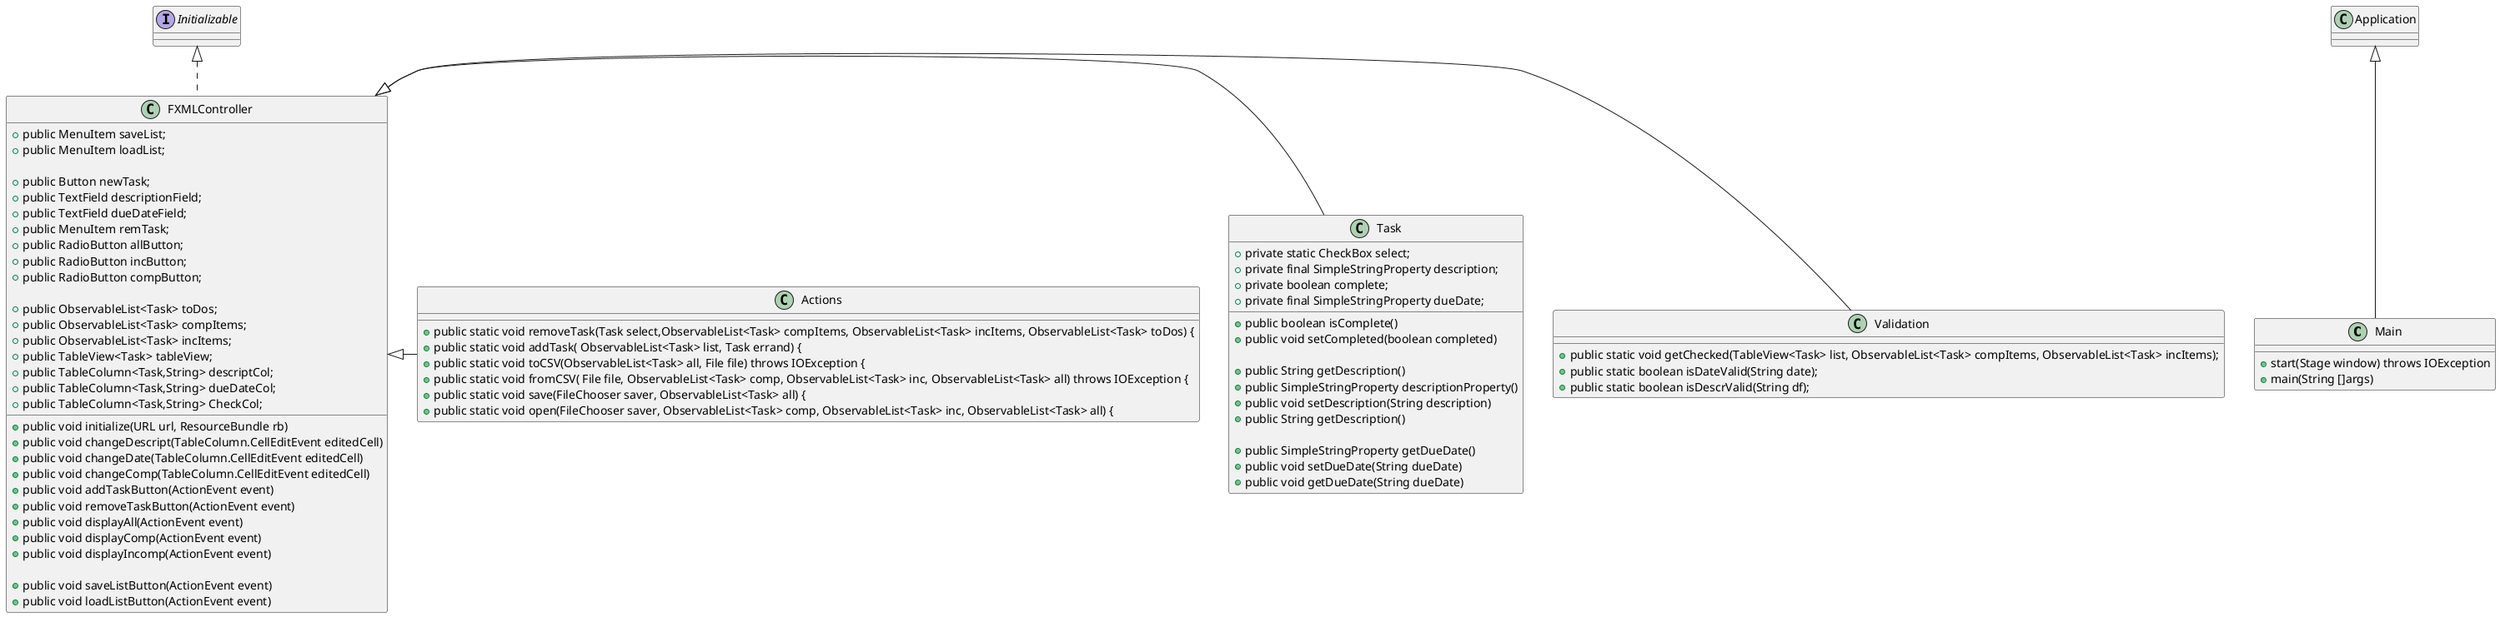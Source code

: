 @startuml
'https://plantuml.com/class-diagram

class Main extends Application
class FXMLController implements Initializable
interface Initializable
class Application
class Task


FXMLController <|- Validation
FXMLController <|- Task
FXMLController <|- Actions

class Main
{
+start(Stage window) throws IOException
+main(String []args)
}

class FXMLController
{
+public MenuItem saveList;
+public MenuItem loadList;

+public Button newTask;
+public TextField descriptionField;
+public TextField dueDateField;
+public MenuItem remTask;
+public RadioButton allButton;
+public RadioButton incButton;
+public RadioButton compButton;

+public ObservableList<Task> toDos;
+public ObservableList<Task> compItems;
+public ObservableList<Task> incItems;
+public TableView<Task> tableView;
+public TableColumn<Task,String> descriptCol;
+public TableColumn<Task,String> dueDateCol;
+public TableColumn<Task,String> CheckCol;

+public void initialize(URL url, ResourceBundle rb)
+public void changeDescript(TableColumn.CellEditEvent editedCell)
+public void changeDate(TableColumn.CellEditEvent editedCell)
+public void changeComp(TableColumn.CellEditEvent editedCell)
+public void addTaskButton(ActionEvent event)
+public void removeTaskButton(ActionEvent event)
+public void displayAll(ActionEvent event)
+public void displayComp(ActionEvent event)
+public void displayIncomp(ActionEvent event)

+public void saveListButton(ActionEvent event)
+public void loadListButton(ActionEvent event)

}

class Task
{
+private static CheckBox select;
+private final SimpleStringProperty description;
+private boolean complete;
+private final SimpleStringProperty dueDate;

+public boolean isComplete()
+public void setCompleted(boolean completed)

+public String getDescription()
+public SimpleStringProperty descriptionProperty()
+public void setDescription(String description)
+public String getDescription()

+public SimpleStringProperty getDueDate()
+public void setDueDate(String dueDate)
+public void getDueDate(String dueDate)

}

class Validation
{
+public static void getChecked(TableView<Task> list, ObservableList<Task> compItems, ObservableList<Task> incItems);
+public static boolean isDateValid(String date);
+public static boolean isDescrValid(String df);


}

class Actions
{
+public static void removeTask(Task select,ObservableList<Task> compItems, ObservableList<Task> incItems, ObservableList<Task> toDos) {
+public static void addTask( ObservableList<Task> list, Task errand) {
+public static void toCSV(ObservableList<Task> all, File file) throws IOException {
+public static void fromCSV( File file, ObservableList<Task> comp, ObservableList<Task> inc, ObservableList<Task> all) throws IOException {
+public static void save(FileChooser saver, ObservableList<Task> all) {
+public static void open(FileChooser saver, ObservableList<Task> comp, ObservableList<Task> inc, ObservableList<Task> all) {


}

@enduml